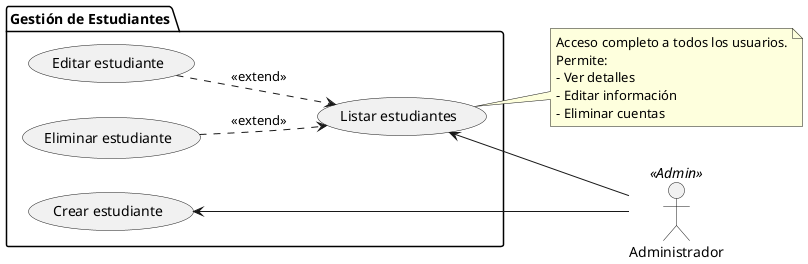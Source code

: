 @startuml AdminGestionUsuarios

left to right direction
actor "Administrador" as Admin <<Admin>>

package "Gestión de Estudiantes" {
    usecase "Listar estudiantes" as UC_ListarUser
    usecase "Crear estudiante" as UC_CrearUser
    usecase "Editar estudiante" as UC_EditarUser
    usecase "Eliminar estudiante" as UC_EliminarUser
    
    UC_EditarUser ..> UC_ListarUser : <<extend>>
    UC_EliminarUser ..> UC_ListarUser : <<extend>>
}

Admin --> UC_CrearUser
Admin -u-> UC_ListarUser

note right of UC_ListarUser
  Acceso completo a todos los usuarios.
  Permite:
  - Ver detalles
  - Editar información
  - Eliminar cuentas
end note

@enduml